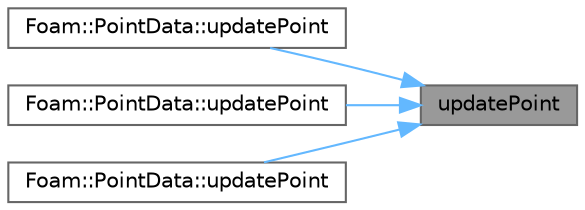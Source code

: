 digraph "updatePoint"
{
 // LATEX_PDF_SIZE
  bgcolor="transparent";
  edge [fontname=Helvetica,fontsize=10,labelfontname=Helvetica,labelfontsize=10];
  node [fontname=Helvetica,fontsize=10,shape=box,height=0.2,width=0.4];
  rankdir="RL";
  Node1 [id="Node000001",label="updatePoint",height=0.2,width=0.4,color="gray40", fillcolor="grey60", style="filled", fontcolor="black",tooltip=" "];
  Node1 -> Node2 [id="edge1_Node000001_Node000002",dir="back",color="steelblue1",style="solid",tooltip=" "];
  Node2 [id="Node000002",label="Foam::PointData::updatePoint",height=0.2,width=0.4,color="grey40", fillcolor="white", style="filled",URL="$classFoam_1_1PointData.html#ab2a1a61bf2e33fc54fe31ea4ba815886",tooltip=" "];
  Node1 -> Node3 [id="edge2_Node000001_Node000003",dir="back",color="steelblue1",style="solid",tooltip=" "];
  Node3 [id="Node000003",label="Foam::PointData::updatePoint",height=0.2,width=0.4,color="grey40", fillcolor="white", style="filled",URL="$classFoam_1_1PointData.html#aa20cb66193b3384270e652c6fba38813",tooltip=" "];
  Node1 -> Node4 [id="edge3_Node000001_Node000004",dir="back",color="steelblue1",style="solid",tooltip=" "];
  Node4 [id="Node000004",label="Foam::PointData::updatePoint",height=0.2,width=0.4,color="grey40", fillcolor="white", style="filled",URL="$classFoam_1_1PointData.html#ac9facbce0638a1b04b4d800e4cdb401c",tooltip=" "];
}
